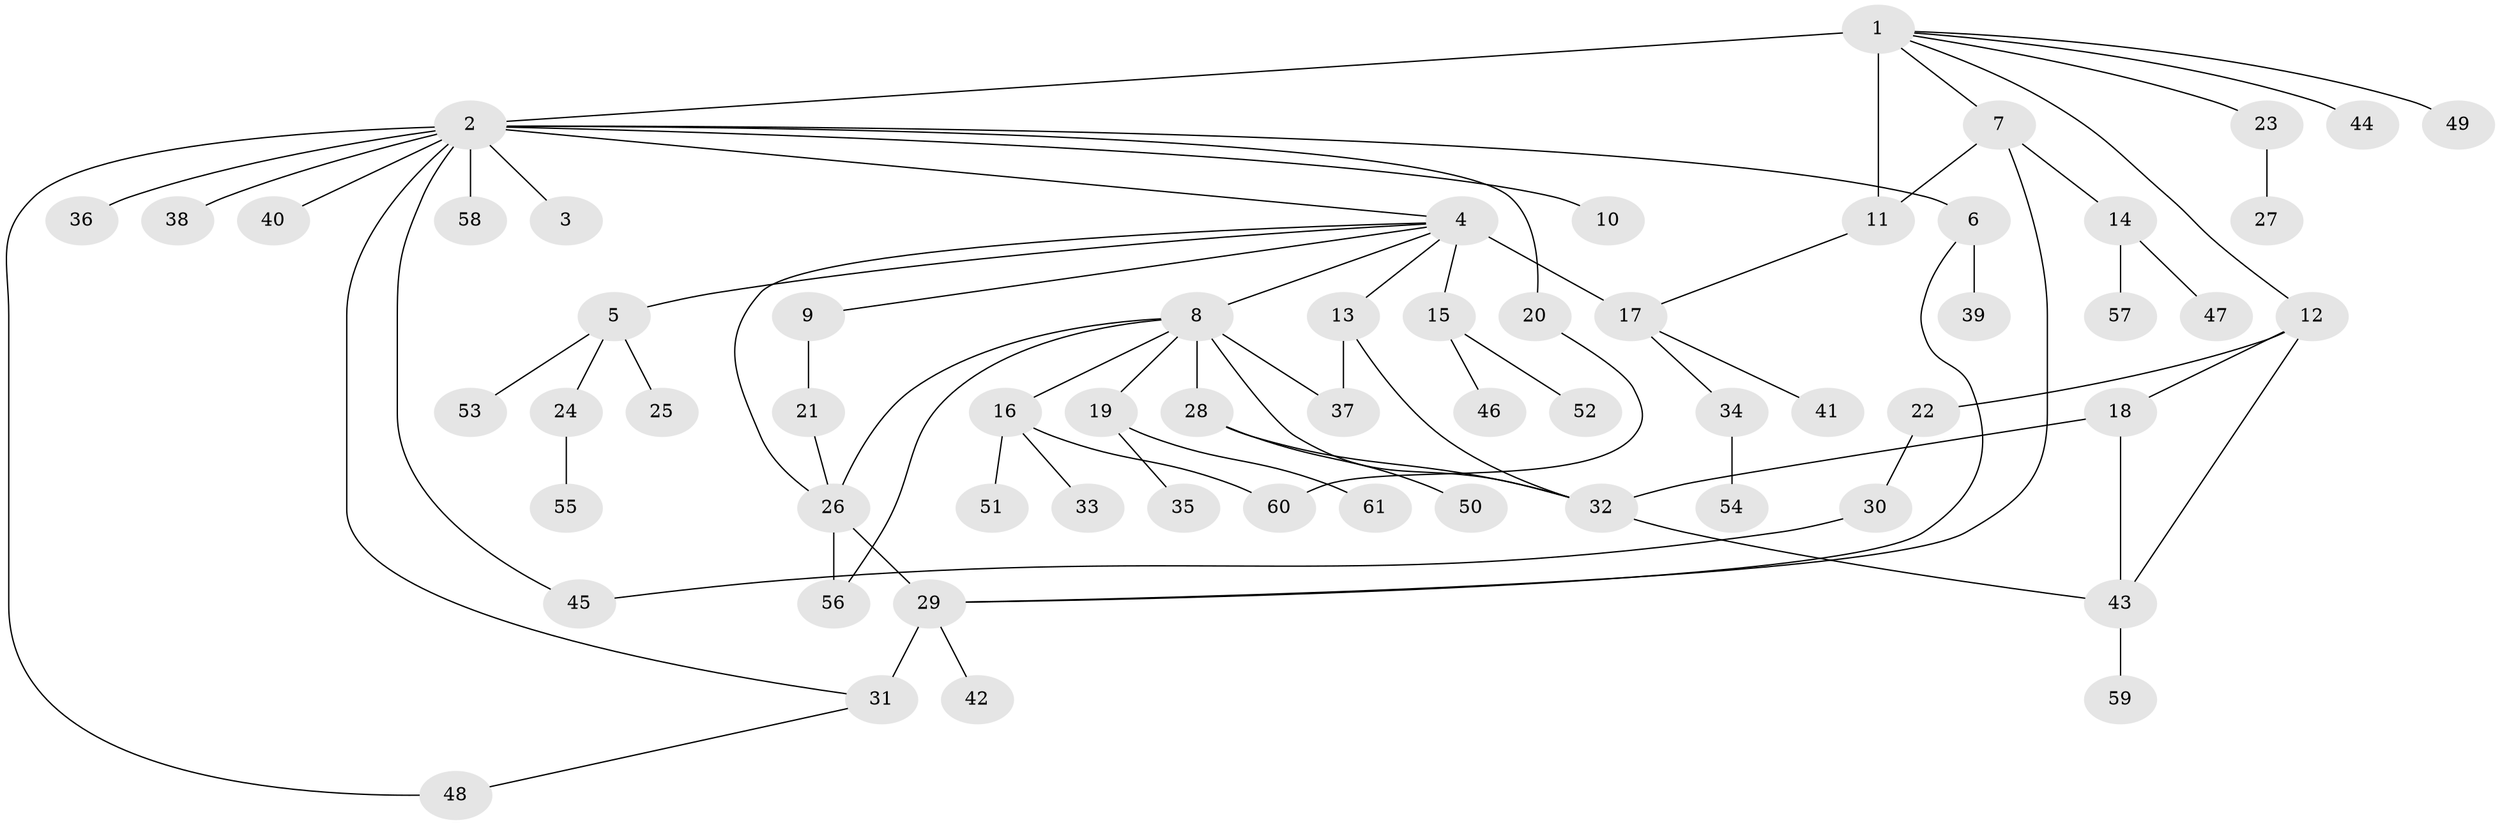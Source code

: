 // original degree distribution, {16: 0.00819672131147541, 15: 0.00819672131147541, 1: 0.5901639344262295, 18: 0.00819672131147541, 5: 0.06557377049180328, 4: 0.03278688524590164, 12: 0.00819672131147541, 2: 0.1721311475409836, 3: 0.09016393442622951, 6: 0.00819672131147541, 8: 0.00819672131147541}
// Generated by graph-tools (version 1.1) at 2025/35/03/09/25 02:35:46]
// undirected, 61 vertices, 77 edges
graph export_dot {
graph [start="1"]
  node [color=gray90,style=filled];
  1;
  2;
  3;
  4;
  5;
  6;
  7;
  8;
  9;
  10;
  11;
  12;
  13;
  14;
  15;
  16;
  17;
  18;
  19;
  20;
  21;
  22;
  23;
  24;
  25;
  26;
  27;
  28;
  29;
  30;
  31;
  32;
  33;
  34;
  35;
  36;
  37;
  38;
  39;
  40;
  41;
  42;
  43;
  44;
  45;
  46;
  47;
  48;
  49;
  50;
  51;
  52;
  53;
  54;
  55;
  56;
  57;
  58;
  59;
  60;
  61;
  1 -- 2 [weight=1.0];
  1 -- 7 [weight=1.0];
  1 -- 11 [weight=9.0];
  1 -- 12 [weight=1.0];
  1 -- 23 [weight=1.0];
  1 -- 44 [weight=1.0];
  1 -- 49 [weight=1.0];
  2 -- 3 [weight=1.0];
  2 -- 4 [weight=1.0];
  2 -- 6 [weight=1.0];
  2 -- 10 [weight=1.0];
  2 -- 20 [weight=1.0];
  2 -- 31 [weight=1.0];
  2 -- 36 [weight=1.0];
  2 -- 38 [weight=1.0];
  2 -- 40 [weight=1.0];
  2 -- 45 [weight=1.0];
  2 -- 48 [weight=1.0];
  2 -- 58 [weight=1.0];
  4 -- 5 [weight=1.0];
  4 -- 8 [weight=1.0];
  4 -- 9 [weight=1.0];
  4 -- 13 [weight=1.0];
  4 -- 15 [weight=1.0];
  4 -- 17 [weight=9.0];
  4 -- 26 [weight=1.0];
  5 -- 24 [weight=1.0];
  5 -- 25 [weight=1.0];
  5 -- 53 [weight=1.0];
  6 -- 29 [weight=1.0];
  6 -- 39 [weight=1.0];
  7 -- 11 [weight=1.0];
  7 -- 14 [weight=1.0];
  7 -- 29 [weight=1.0];
  8 -- 16 [weight=1.0];
  8 -- 19 [weight=1.0];
  8 -- 26 [weight=1.0];
  8 -- 28 [weight=4.0];
  8 -- 32 [weight=1.0];
  8 -- 37 [weight=1.0];
  8 -- 56 [weight=1.0];
  9 -- 21 [weight=3.0];
  11 -- 17 [weight=1.0];
  12 -- 18 [weight=1.0];
  12 -- 22 [weight=1.0];
  12 -- 43 [weight=1.0];
  13 -- 32 [weight=1.0];
  13 -- 37 [weight=2.0];
  14 -- 47 [weight=1.0];
  14 -- 57 [weight=2.0];
  15 -- 46 [weight=1.0];
  15 -- 52 [weight=1.0];
  16 -- 33 [weight=1.0];
  16 -- 51 [weight=1.0];
  16 -- 60 [weight=1.0];
  17 -- 34 [weight=1.0];
  17 -- 41 [weight=1.0];
  18 -- 32 [weight=2.0];
  18 -- 43 [weight=1.0];
  19 -- 35 [weight=1.0];
  19 -- 61 [weight=1.0];
  20 -- 60 [weight=1.0];
  21 -- 26 [weight=1.0];
  22 -- 30 [weight=1.0];
  23 -- 27 [weight=2.0];
  24 -- 55 [weight=1.0];
  26 -- 29 [weight=1.0];
  26 -- 56 [weight=1.0];
  28 -- 32 [weight=1.0];
  28 -- 50 [weight=1.0];
  29 -- 31 [weight=3.0];
  29 -- 42 [weight=1.0];
  30 -- 45 [weight=1.0];
  31 -- 48 [weight=1.0];
  32 -- 43 [weight=1.0];
  34 -- 54 [weight=1.0];
  43 -- 59 [weight=1.0];
}

